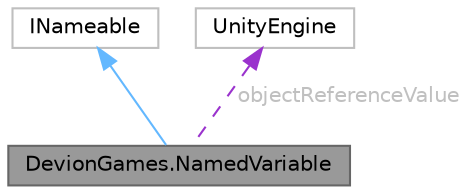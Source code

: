 digraph "DevionGames.NamedVariable"
{
 // LATEX_PDF_SIZE
  bgcolor="transparent";
  edge [fontname=Helvetica,fontsize=10,labelfontname=Helvetica,labelfontsize=10];
  node [fontname=Helvetica,fontsize=10,shape=box,height=0.2,width=0.4];
  Node1 [id="Node000001",label="DevionGames.NamedVariable",height=0.2,width=0.4,color="gray40", fillcolor="grey60", style="filled", fontcolor="black",tooltip=" "];
  Node2 -> Node1 [id="edge1_Node000001_Node000002",dir="back",color="steelblue1",style="solid",tooltip=" "];
  Node2 [id="Node000002",label="INameable",height=0.2,width=0.4,color="grey75", fillcolor="white", style="filled",URL="$interface_devion_games_1_1_i_nameable.html",tooltip=" "];
  Node3 -> Node1 [id="edge2_Node000001_Node000003",dir="back",color="darkorchid3",style="dashed",tooltip=" ",label=" objectReferenceValue",fontcolor="grey" ];
  Node3 [id="Node000003",label="UnityEngine",height=0.2,width=0.4,color="grey75", fillcolor="white", style="filled",tooltip=" "];
}
